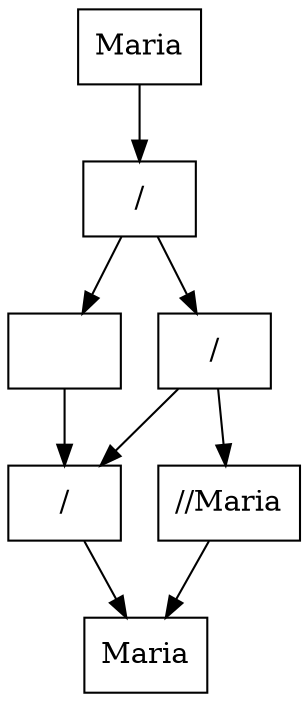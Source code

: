 digraph G{
node [shape= record] 
00[label=" " pos="0,0!"];
00->10
10[label="/ " pos="3,0!"];
10->20
20[label="Maria " pos="6,0!"];
01[label="/ " pos="0,-1!"];
01->00
01->11
11[label="/ " pos="3,-1!"];
11->10
11->21
21[label="//Maria " pos="6,-1!"];
21->20
02[label="Maria " pos="0,-2!"];
02->01
}